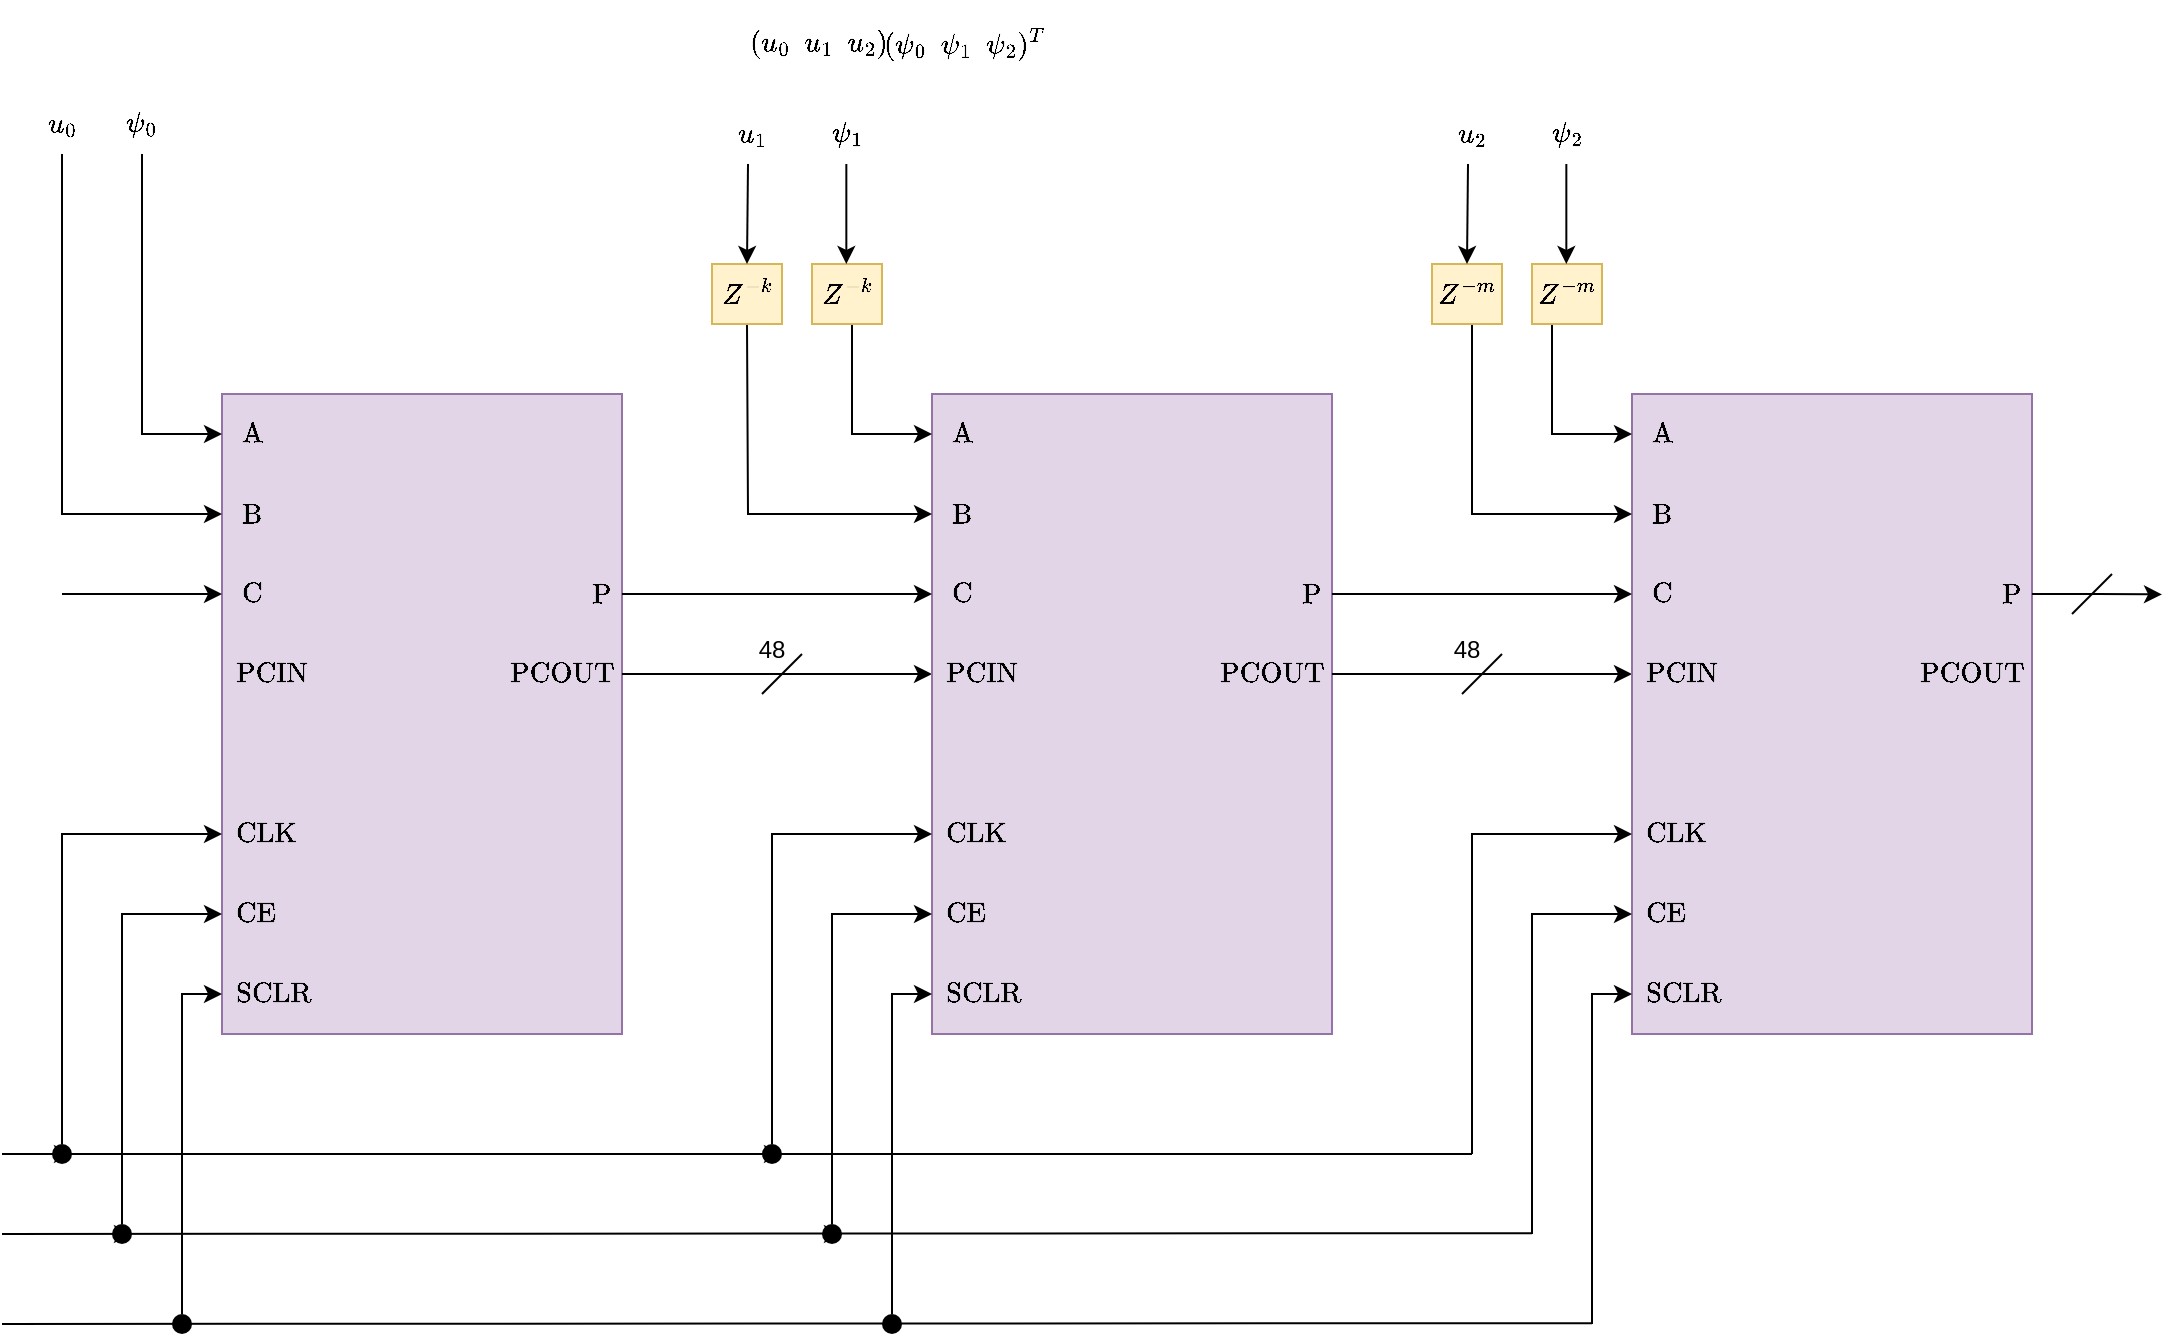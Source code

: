 <mxfile version="24.7.17">
  <diagram name="Page-1" id="CCggzNwdPnybejdQP5kh">
    <mxGraphModel dx="1687" dy="992" grid="1" gridSize="5" guides="1" tooltips="1" connect="1" arrows="1" fold="1" page="1" pageScale="1" pageWidth="1169" pageHeight="827" math="1" shadow="0">
      <root>
        <mxCell id="0" />
        <mxCell id="1" parent="0" />
        <mxCell id="MrvQO-Zk9B1gZ7Mm1Of_-163" value="" style="rounded=0;whiteSpace=wrap;html=1;movable=1;resizable=1;rotatable=1;deletable=1;editable=1;locked=0;connectable=1;fillColor=#e1d5e7;strokeColor=#9673a6;" vertex="1" parent="1">
          <mxGeometry x="150" y="215" width="200" height="320" as="geometry" />
        </mxCell>
        <mxCell id="MrvQO-Zk9B1gZ7Mm1Of_-164" value="$$\text{A}$$" style="text;html=1;align=center;verticalAlign=middle;whiteSpace=wrap;rounded=0;" vertex="1" parent="1">
          <mxGeometry x="155" y="220" width="20" height="30" as="geometry" />
        </mxCell>
        <mxCell id="MrvQO-Zk9B1gZ7Mm1Of_-165" value="$$\text{B}$$" style="text;html=1;align=center;verticalAlign=middle;whiteSpace=wrap;rounded=0;" vertex="1" parent="1">
          <mxGeometry x="155" y="260" width="20" height="30" as="geometry" />
        </mxCell>
        <mxCell id="MrvQO-Zk9B1gZ7Mm1Of_-166" value="$$\text{C}$$" style="text;html=1;align=center;verticalAlign=middle;whiteSpace=wrap;rounded=0;" vertex="1" parent="1">
          <mxGeometry x="155" y="300" width="20" height="30" as="geometry" />
        </mxCell>
        <mxCell id="MrvQO-Zk9B1gZ7Mm1Of_-167" value="$$\text{PCIN}$$" style="text;html=1;align=center;verticalAlign=middle;whiteSpace=wrap;rounded=0;" vertex="1" parent="1">
          <mxGeometry x="150" y="340" width="50" height="30" as="geometry" />
        </mxCell>
        <mxCell id="MrvQO-Zk9B1gZ7Mm1Of_-168" value="$$\text{CLK}$$" style="text;html=1;align=center;verticalAlign=middle;whiteSpace=wrap;rounded=0;" vertex="1" parent="1">
          <mxGeometry x="155" y="420" width="35" height="30" as="geometry" />
        </mxCell>
        <mxCell id="MrvQO-Zk9B1gZ7Mm1Of_-169" value="$$\text{CE}$$" style="text;html=1;align=center;verticalAlign=middle;whiteSpace=wrap;rounded=0;" vertex="1" parent="1">
          <mxGeometry x="155" y="460" width="25" height="30" as="geometry" />
        </mxCell>
        <mxCell id="MrvQO-Zk9B1gZ7Mm1Of_-170" value="$$\text{SCLR}$$" style="text;html=1;align=center;verticalAlign=middle;whiteSpace=wrap;rounded=0;" vertex="1" parent="1">
          <mxGeometry x="157.5" y="500" width="35" height="30" as="geometry" />
        </mxCell>
        <mxCell id="MrvQO-Zk9B1gZ7Mm1Of_-172" value="$$\text{P}$$" style="text;html=1;align=center;verticalAlign=middle;whiteSpace=wrap;rounded=0;" vertex="1" parent="1">
          <mxGeometry x="330" y="300" width="20" height="30" as="geometry" />
        </mxCell>
        <mxCell id="MrvQO-Zk9B1gZ7Mm1Of_-209" style="edgeStyle=orthogonalEdgeStyle;rounded=0;orthogonalLoop=1;jettySize=auto;html=1;exitX=1;exitY=0.5;exitDx=0;exitDy=0;entryX=0;entryY=0.5;entryDx=0;entryDy=0;" edge="1" parent="1" source="MrvQO-Zk9B1gZ7Mm1Of_-173" target="MrvQO-Zk9B1gZ7Mm1Of_-191">
          <mxGeometry relative="1" as="geometry" />
        </mxCell>
        <mxCell id="MrvQO-Zk9B1gZ7Mm1Of_-173" value="$$\text{PCOUT}$$" style="text;html=1;align=center;verticalAlign=middle;whiteSpace=wrap;rounded=0;" vertex="1" parent="1">
          <mxGeometry x="290" y="340" width="60" height="30" as="geometry" />
        </mxCell>
        <mxCell id="MrvQO-Zk9B1gZ7Mm1Of_-174" value="" style="endArrow=classic;html=1;rounded=0;" edge="1" parent="1">
          <mxGeometry width="50" height="50" relative="1" as="geometry">
            <mxPoint x="110" y="95" as="sourcePoint" />
            <mxPoint x="150" y="235" as="targetPoint" />
            <Array as="points">
              <mxPoint x="110" y="235" />
            </Array>
          </mxGeometry>
        </mxCell>
        <mxCell id="MrvQO-Zk9B1gZ7Mm1Of_-175" value="" style="endArrow=classic;html=1;rounded=0;" edge="1" parent="1">
          <mxGeometry width="50" height="50" relative="1" as="geometry">
            <mxPoint x="70" y="95" as="sourcePoint" />
            <mxPoint x="150" y="275" as="targetPoint" />
            <Array as="points">
              <mxPoint x="70" y="275" />
            </Array>
          </mxGeometry>
        </mxCell>
        <mxCell id="MrvQO-Zk9B1gZ7Mm1Of_-176" value="" style="endArrow=classic;html=1;rounded=0;" edge="1" parent="1">
          <mxGeometry width="50" height="50" relative="1" as="geometry">
            <mxPoint x="70" y="315" as="sourcePoint" />
            <mxPoint x="150" y="315" as="targetPoint" />
          </mxGeometry>
        </mxCell>
        <mxCell id="MrvQO-Zk9B1gZ7Mm1Of_-177" value="" style="endArrow=classic;html=1;rounded=0;" edge="1" parent="1" source="MrvQO-Zk9B1gZ7Mm1Of_-181">
          <mxGeometry width="50" height="50" relative="1" as="geometry">
            <mxPoint x="70" y="595" as="sourcePoint" />
            <mxPoint x="150" y="435" as="targetPoint" />
            <Array as="points">
              <mxPoint x="70" y="435" />
            </Array>
          </mxGeometry>
        </mxCell>
        <mxCell id="MrvQO-Zk9B1gZ7Mm1Of_-179" value="" style="endArrow=classic;html=1;rounded=0;" edge="1" parent="1" source="MrvQO-Zk9B1gZ7Mm1Of_-183">
          <mxGeometry width="50" height="50" relative="1" as="geometry">
            <mxPoint x="100" y="635" as="sourcePoint" />
            <mxPoint x="150" y="475" as="targetPoint" />
            <Array as="points">
              <mxPoint x="100" y="475" />
            </Array>
          </mxGeometry>
        </mxCell>
        <mxCell id="MrvQO-Zk9B1gZ7Mm1Of_-180" value="" style="endArrow=classic;html=1;rounded=0;" edge="1" parent="1" source="MrvQO-Zk9B1gZ7Mm1Of_-185">
          <mxGeometry width="50" height="50" relative="1" as="geometry">
            <mxPoint x="130" y="675" as="sourcePoint" />
            <mxPoint x="150" y="515" as="targetPoint" />
            <Array as="points">
              <mxPoint x="130" y="515" />
            </Array>
          </mxGeometry>
        </mxCell>
        <mxCell id="MrvQO-Zk9B1gZ7Mm1Of_-182" value="" style="endArrow=classic;html=1;rounded=0;" edge="1" parent="1" target="MrvQO-Zk9B1gZ7Mm1Of_-181">
          <mxGeometry width="50" height="50" relative="1" as="geometry">
            <mxPoint x="70" y="595" as="sourcePoint" />
            <mxPoint x="150" y="435" as="targetPoint" />
            <Array as="points" />
          </mxGeometry>
        </mxCell>
        <mxCell id="MrvQO-Zk9B1gZ7Mm1Of_-181" value="" style="shape=ellipse;fillColor=#000000;strokeColor=none;html=1;sketch=0;" vertex="1" parent="1">
          <mxGeometry x="65" y="590" width="10" height="10" as="geometry" />
        </mxCell>
        <mxCell id="MrvQO-Zk9B1gZ7Mm1Of_-184" value="" style="endArrow=classic;html=1;rounded=0;" edge="1" parent="1" target="MrvQO-Zk9B1gZ7Mm1Of_-183">
          <mxGeometry width="50" height="50" relative="1" as="geometry">
            <mxPoint x="100" y="635" as="sourcePoint" />
            <mxPoint x="150" y="475" as="targetPoint" />
            <Array as="points" />
          </mxGeometry>
        </mxCell>
        <mxCell id="MrvQO-Zk9B1gZ7Mm1Of_-183" value="" style="shape=ellipse;fillColor=#000000;strokeColor=none;html=1;sketch=0;" vertex="1" parent="1">
          <mxGeometry x="95" y="630" width="10" height="10" as="geometry" />
        </mxCell>
        <mxCell id="MrvQO-Zk9B1gZ7Mm1Of_-186" value="" style="endArrow=classic;html=1;rounded=0;" edge="1" parent="1" target="MrvQO-Zk9B1gZ7Mm1Of_-185">
          <mxGeometry width="50" height="50" relative="1" as="geometry">
            <mxPoint x="130" y="675" as="sourcePoint" />
            <mxPoint x="150" y="515" as="targetPoint" />
            <Array as="points" />
          </mxGeometry>
        </mxCell>
        <mxCell id="MrvQO-Zk9B1gZ7Mm1Of_-185" value="" style="shape=ellipse;fillColor=#000000;strokeColor=none;html=1;sketch=0;" vertex="1" parent="1">
          <mxGeometry x="125" y="675" width="10" height="10" as="geometry" />
        </mxCell>
        <mxCell id="MrvQO-Zk9B1gZ7Mm1Of_-187" value="" style="rounded=0;whiteSpace=wrap;html=1;movable=1;resizable=1;rotatable=1;deletable=1;editable=1;locked=0;connectable=1;fillColor=#e1d5e7;strokeColor=#9673a6;" vertex="1" parent="1">
          <mxGeometry x="505" y="215" width="200" height="320" as="geometry" />
        </mxCell>
        <mxCell id="MrvQO-Zk9B1gZ7Mm1Of_-188" value="$$\text{A}$$" style="text;html=1;align=center;verticalAlign=middle;whiteSpace=wrap;rounded=0;" vertex="1" parent="1">
          <mxGeometry x="510" y="220" width="20" height="30" as="geometry" />
        </mxCell>
        <mxCell id="MrvQO-Zk9B1gZ7Mm1Of_-189" value="$$\text{B}$$" style="text;html=1;align=center;verticalAlign=middle;whiteSpace=wrap;rounded=0;" vertex="1" parent="1">
          <mxGeometry x="510" y="260" width="20" height="30" as="geometry" />
        </mxCell>
        <mxCell id="MrvQO-Zk9B1gZ7Mm1Of_-190" value="$$\text{C}$$" style="text;html=1;align=center;verticalAlign=middle;whiteSpace=wrap;rounded=0;" vertex="1" parent="1">
          <mxGeometry x="510" y="300" width="20" height="30" as="geometry" />
        </mxCell>
        <mxCell id="MrvQO-Zk9B1gZ7Mm1Of_-191" value="$$\text{PCIN}$$" style="text;html=1;align=center;verticalAlign=middle;whiteSpace=wrap;rounded=0;" vertex="1" parent="1">
          <mxGeometry x="505" y="340" width="50" height="30" as="geometry" />
        </mxCell>
        <mxCell id="MrvQO-Zk9B1gZ7Mm1Of_-192" value="$$\text{CLK}$$" style="text;html=1;align=center;verticalAlign=middle;whiteSpace=wrap;rounded=0;" vertex="1" parent="1">
          <mxGeometry x="510" y="420" width="35" height="30" as="geometry" />
        </mxCell>
        <mxCell id="MrvQO-Zk9B1gZ7Mm1Of_-193" value="$$\text{CE}$$" style="text;html=1;align=center;verticalAlign=middle;whiteSpace=wrap;rounded=0;" vertex="1" parent="1">
          <mxGeometry x="510" y="460" width="25" height="30" as="geometry" />
        </mxCell>
        <mxCell id="MrvQO-Zk9B1gZ7Mm1Of_-194" value="$$\text{SCLR}$$" style="text;html=1;align=center;verticalAlign=middle;whiteSpace=wrap;rounded=0;" vertex="1" parent="1">
          <mxGeometry x="512.5" y="500" width="35" height="30" as="geometry" />
        </mxCell>
        <mxCell id="MrvQO-Zk9B1gZ7Mm1Of_-195" value="$$\text{P}$$" style="text;html=1;align=center;verticalAlign=middle;whiteSpace=wrap;rounded=0;" vertex="1" parent="1">
          <mxGeometry x="685" y="300" width="20" height="30" as="geometry" />
        </mxCell>
        <mxCell id="MrvQO-Zk9B1gZ7Mm1Of_-233" style="edgeStyle=orthogonalEdgeStyle;rounded=0;orthogonalLoop=1;jettySize=auto;html=1;exitX=1;exitY=0.5;exitDx=0;exitDy=0;entryX=0;entryY=0.5;entryDx=0;entryDy=0;" edge="1" parent="1" source="MrvQO-Zk9B1gZ7Mm1Of_-196" target="MrvQO-Zk9B1gZ7Mm1Of_-215">
          <mxGeometry relative="1" as="geometry" />
        </mxCell>
        <mxCell id="MrvQO-Zk9B1gZ7Mm1Of_-196" value="$$\text{PCOUT}$$" style="text;html=1;align=center;verticalAlign=middle;whiteSpace=wrap;rounded=0;" vertex="1" parent="1">
          <mxGeometry x="645" y="340" width="60" height="30" as="geometry" />
        </mxCell>
        <mxCell id="MrvQO-Zk9B1gZ7Mm1Of_-197" value="" style="endArrow=classic;html=1;rounded=0;" edge="1" parent="1">
          <mxGeometry width="50" height="50" relative="1" as="geometry">
            <mxPoint x="465" y="180" as="sourcePoint" />
            <mxPoint x="505" y="235" as="targetPoint" />
            <Array as="points">
              <mxPoint x="465" y="235" />
            </Array>
          </mxGeometry>
        </mxCell>
        <mxCell id="MrvQO-Zk9B1gZ7Mm1Of_-198" value="" style="endArrow=classic;html=1;rounded=0;exitX=0.5;exitY=1;exitDx=0;exitDy=0;" edge="1" parent="1" source="MrvQO-Zk9B1gZ7Mm1Of_-241">
          <mxGeometry width="50" height="50" relative="1" as="geometry">
            <mxPoint x="425" y="180" as="sourcePoint" />
            <mxPoint x="505" y="275" as="targetPoint" />
            <Array as="points">
              <mxPoint x="413" y="275" />
            </Array>
          </mxGeometry>
        </mxCell>
        <mxCell id="MrvQO-Zk9B1gZ7Mm1Of_-199" value="" style="endArrow=classic;html=1;rounded=0;exitX=1;exitY=0.5;exitDx=0;exitDy=0;" edge="1" parent="1" source="MrvQO-Zk9B1gZ7Mm1Of_-172">
          <mxGeometry width="50" height="50" relative="1" as="geometry">
            <mxPoint x="425" y="315" as="sourcePoint" />
            <mxPoint x="505" y="315" as="targetPoint" />
          </mxGeometry>
        </mxCell>
        <mxCell id="MrvQO-Zk9B1gZ7Mm1Of_-200" value="" style="endArrow=classic;html=1;rounded=0;" edge="1" parent="1" source="MrvQO-Zk9B1gZ7Mm1Of_-204">
          <mxGeometry width="50" height="50" relative="1" as="geometry">
            <mxPoint x="425" y="595" as="sourcePoint" />
            <mxPoint x="505" y="435" as="targetPoint" />
            <Array as="points">
              <mxPoint x="425" y="435" />
            </Array>
          </mxGeometry>
        </mxCell>
        <mxCell id="MrvQO-Zk9B1gZ7Mm1Of_-201" value="" style="endArrow=classic;html=1;rounded=0;" edge="1" parent="1" source="MrvQO-Zk9B1gZ7Mm1Of_-206">
          <mxGeometry width="50" height="50" relative="1" as="geometry">
            <mxPoint x="455" y="635" as="sourcePoint" />
            <mxPoint x="505" y="475" as="targetPoint" />
            <Array as="points">
              <mxPoint x="455" y="475" />
            </Array>
          </mxGeometry>
        </mxCell>
        <mxCell id="MrvQO-Zk9B1gZ7Mm1Of_-202" value="" style="endArrow=classic;html=1;rounded=0;" edge="1" parent="1" source="MrvQO-Zk9B1gZ7Mm1Of_-208">
          <mxGeometry width="50" height="50" relative="1" as="geometry">
            <mxPoint x="485" y="675" as="sourcePoint" />
            <mxPoint x="505" y="515" as="targetPoint" />
            <Array as="points">
              <mxPoint x="485" y="515" />
            </Array>
          </mxGeometry>
        </mxCell>
        <mxCell id="MrvQO-Zk9B1gZ7Mm1Of_-203" value="" style="endArrow=classic;html=1;rounded=0;" edge="1" parent="1" target="MrvQO-Zk9B1gZ7Mm1Of_-204">
          <mxGeometry width="50" height="50" relative="1" as="geometry">
            <mxPoint x="425" y="595" as="sourcePoint" />
            <mxPoint x="505" y="435" as="targetPoint" />
            <Array as="points" />
          </mxGeometry>
        </mxCell>
        <mxCell id="MrvQO-Zk9B1gZ7Mm1Of_-204" value="" style="shape=ellipse;fillColor=#000000;strokeColor=none;html=1;sketch=0;" vertex="1" parent="1">
          <mxGeometry x="420" y="590" width="10" height="10" as="geometry" />
        </mxCell>
        <mxCell id="MrvQO-Zk9B1gZ7Mm1Of_-205" value="" style="endArrow=classic;html=1;rounded=0;" edge="1" parent="1" target="MrvQO-Zk9B1gZ7Mm1Of_-206">
          <mxGeometry width="50" height="50" relative="1" as="geometry">
            <mxPoint x="455" y="635" as="sourcePoint" />
            <mxPoint x="505" y="475" as="targetPoint" />
            <Array as="points" />
          </mxGeometry>
        </mxCell>
        <mxCell id="MrvQO-Zk9B1gZ7Mm1Of_-206" value="" style="shape=ellipse;fillColor=#000000;strokeColor=none;html=1;sketch=0;" vertex="1" parent="1">
          <mxGeometry x="450" y="630" width="10" height="10" as="geometry" />
        </mxCell>
        <mxCell id="MrvQO-Zk9B1gZ7Mm1Of_-207" value="" style="endArrow=classic;html=1;rounded=0;" edge="1" parent="1" target="MrvQO-Zk9B1gZ7Mm1Of_-208">
          <mxGeometry width="50" height="50" relative="1" as="geometry">
            <mxPoint x="485" y="675" as="sourcePoint" />
            <mxPoint x="505" y="515" as="targetPoint" />
            <Array as="points" />
          </mxGeometry>
        </mxCell>
        <mxCell id="MrvQO-Zk9B1gZ7Mm1Of_-208" value="" style="shape=ellipse;fillColor=#000000;strokeColor=none;html=1;sketch=0;" vertex="1" parent="1">
          <mxGeometry x="480" y="675" width="10" height="10" as="geometry" />
        </mxCell>
        <mxCell id="MrvQO-Zk9B1gZ7Mm1Of_-211" value="" style="rounded=0;whiteSpace=wrap;html=1;movable=1;resizable=1;rotatable=1;deletable=1;editable=1;locked=0;connectable=1;fillColor=#e1d5e7;strokeColor=#9673a6;" vertex="1" parent="1">
          <mxGeometry x="855" y="215" width="200" height="320" as="geometry" />
        </mxCell>
        <mxCell id="MrvQO-Zk9B1gZ7Mm1Of_-212" value="$$\text{A}$$" style="text;html=1;align=center;verticalAlign=middle;whiteSpace=wrap;rounded=0;" vertex="1" parent="1">
          <mxGeometry x="860" y="220" width="20" height="30" as="geometry" />
        </mxCell>
        <mxCell id="MrvQO-Zk9B1gZ7Mm1Of_-213" value="$$\text{B}$$" style="text;html=1;align=center;verticalAlign=middle;whiteSpace=wrap;rounded=0;" vertex="1" parent="1">
          <mxGeometry x="860" y="260" width="20" height="30" as="geometry" />
        </mxCell>
        <mxCell id="MrvQO-Zk9B1gZ7Mm1Of_-214" value="$$\text{C}$$" style="text;html=1;align=center;verticalAlign=middle;whiteSpace=wrap;rounded=0;" vertex="1" parent="1">
          <mxGeometry x="860" y="300" width="20" height="30" as="geometry" />
        </mxCell>
        <mxCell id="MrvQO-Zk9B1gZ7Mm1Of_-215" value="$$\text{PCIN}$$" style="text;html=1;align=center;verticalAlign=middle;whiteSpace=wrap;rounded=0;" vertex="1" parent="1">
          <mxGeometry x="855" y="340" width="50" height="30" as="geometry" />
        </mxCell>
        <mxCell id="MrvQO-Zk9B1gZ7Mm1Of_-216" value="$$\text{CLK}$$" style="text;html=1;align=center;verticalAlign=middle;whiteSpace=wrap;rounded=0;" vertex="1" parent="1">
          <mxGeometry x="860" y="420" width="35" height="30" as="geometry" />
        </mxCell>
        <mxCell id="MrvQO-Zk9B1gZ7Mm1Of_-217" value="$$\text{CE}$$" style="text;html=1;align=center;verticalAlign=middle;whiteSpace=wrap;rounded=0;" vertex="1" parent="1">
          <mxGeometry x="860" y="460" width="25" height="30" as="geometry" />
        </mxCell>
        <mxCell id="MrvQO-Zk9B1gZ7Mm1Of_-218" value="$$\text{SCLR}$$" style="text;html=1;align=center;verticalAlign=middle;whiteSpace=wrap;rounded=0;" vertex="1" parent="1">
          <mxGeometry x="862.5" y="500" width="35" height="30" as="geometry" />
        </mxCell>
        <mxCell id="MrvQO-Zk9B1gZ7Mm1Of_-261" style="edgeStyle=orthogonalEdgeStyle;rounded=0;orthogonalLoop=1;jettySize=auto;html=1;exitX=1;exitY=0.5;exitDx=0;exitDy=0;" edge="1" parent="1" source="MrvQO-Zk9B1gZ7Mm1Of_-219">
          <mxGeometry relative="1" as="geometry">
            <mxPoint x="1120.0" y="315.222" as="targetPoint" />
          </mxGeometry>
        </mxCell>
        <mxCell id="MrvQO-Zk9B1gZ7Mm1Of_-219" value="$$\text{P}$$" style="text;html=1;align=center;verticalAlign=middle;whiteSpace=wrap;rounded=0;" vertex="1" parent="1">
          <mxGeometry x="1035" y="300" width="20" height="30" as="geometry" />
        </mxCell>
        <mxCell id="MrvQO-Zk9B1gZ7Mm1Of_-220" value="$$\text{PCOUT}$$" style="text;html=1;align=center;verticalAlign=middle;whiteSpace=wrap;rounded=0;" vertex="1" parent="1">
          <mxGeometry x="995" y="340" width="60" height="30" as="geometry" />
        </mxCell>
        <mxCell id="MrvQO-Zk9B1gZ7Mm1Of_-221" value="" style="endArrow=classic;html=1;rounded=0;" edge="1" parent="1">
          <mxGeometry width="50" height="50" relative="1" as="geometry">
            <mxPoint x="815" y="180" as="sourcePoint" />
            <mxPoint x="855" y="235" as="targetPoint" />
            <Array as="points">
              <mxPoint x="815" y="235" />
            </Array>
          </mxGeometry>
        </mxCell>
        <mxCell id="MrvQO-Zk9B1gZ7Mm1Of_-222" value="" style="endArrow=classic;html=1;rounded=0;" edge="1" parent="1">
          <mxGeometry width="50" height="50" relative="1" as="geometry">
            <mxPoint x="775" y="180" as="sourcePoint" />
            <mxPoint x="855" y="275" as="targetPoint" />
            <Array as="points">
              <mxPoint x="775" y="275" />
            </Array>
          </mxGeometry>
        </mxCell>
        <mxCell id="MrvQO-Zk9B1gZ7Mm1Of_-223" value="" style="endArrow=classic;html=1;rounded=0;exitX=1;exitY=0.5;exitDx=0;exitDy=0;" edge="1" parent="1" source="MrvQO-Zk9B1gZ7Mm1Of_-195">
          <mxGeometry width="50" height="50" relative="1" as="geometry">
            <mxPoint x="775" y="315" as="sourcePoint" />
            <mxPoint x="855" y="315" as="targetPoint" />
          </mxGeometry>
        </mxCell>
        <mxCell id="MrvQO-Zk9B1gZ7Mm1Of_-224" value="" style="endArrow=classic;html=1;rounded=0;" edge="1" parent="1">
          <mxGeometry width="50" height="50" relative="1" as="geometry">
            <mxPoint x="775" y="595" as="sourcePoint" />
            <mxPoint x="855" y="435" as="targetPoint" />
            <Array as="points">
              <mxPoint x="775" y="435" />
            </Array>
          </mxGeometry>
        </mxCell>
        <mxCell id="MrvQO-Zk9B1gZ7Mm1Of_-225" value="" style="endArrow=classic;html=1;rounded=0;" edge="1" parent="1">
          <mxGeometry width="50" height="50" relative="1" as="geometry">
            <mxPoint x="805" y="635" as="sourcePoint" />
            <mxPoint x="855" y="475" as="targetPoint" />
            <Array as="points">
              <mxPoint x="805" y="475" />
            </Array>
          </mxGeometry>
        </mxCell>
        <mxCell id="MrvQO-Zk9B1gZ7Mm1Of_-226" value="" style="endArrow=classic;html=1;rounded=0;" edge="1" parent="1">
          <mxGeometry width="50" height="50" relative="1" as="geometry">
            <mxPoint x="835" y="680" as="sourcePoint" />
            <mxPoint x="855" y="515" as="targetPoint" />
            <Array as="points">
              <mxPoint x="835" y="515" />
            </Array>
          </mxGeometry>
        </mxCell>
        <mxCell id="MrvQO-Zk9B1gZ7Mm1Of_-231" value="" style="endArrow=classic;html=1;rounded=0;" edge="1" parent="1">
          <mxGeometry width="50" height="50" relative="1" as="geometry">
            <mxPoint x="835" y="675" as="sourcePoint" />
            <mxPoint x="835" y="675" as="targetPoint" />
            <Array as="points" />
          </mxGeometry>
        </mxCell>
        <mxCell id="MrvQO-Zk9B1gZ7Mm1Of_-234" value="" style="endArrow=none;html=1;rounded=0;" edge="1" parent="1">
          <mxGeometry width="50" height="50" relative="1" as="geometry">
            <mxPoint x="420" y="365" as="sourcePoint" />
            <mxPoint x="440" y="345" as="targetPoint" />
          </mxGeometry>
        </mxCell>
        <mxCell id="MrvQO-Zk9B1gZ7Mm1Of_-235" value="" style="endArrow=none;html=1;rounded=0;" edge="1" parent="1">
          <mxGeometry width="50" height="50" relative="1" as="geometry">
            <mxPoint x="770" y="365" as="sourcePoint" />
            <mxPoint x="790" y="345" as="targetPoint" />
          </mxGeometry>
        </mxCell>
        <mxCell id="MrvQO-Zk9B1gZ7Mm1Of_-236" value="48" style="text;html=1;align=center;verticalAlign=middle;whiteSpace=wrap;rounded=0;" vertex="1" parent="1">
          <mxGeometry x="415" y="330" width="20" height="25" as="geometry" />
        </mxCell>
        <mxCell id="MrvQO-Zk9B1gZ7Mm1Of_-237" value="48" style="text;html=1;align=center;verticalAlign=middle;whiteSpace=wrap;rounded=0;" vertex="1" parent="1">
          <mxGeometry x="760" y="330" width="25" height="25" as="geometry" />
        </mxCell>
        <mxCell id="MrvQO-Zk9B1gZ7Mm1Of_-238" value="" style="endArrow=none;html=1;rounded=0;" edge="1" parent="1">
          <mxGeometry width="50" height="50" relative="1" as="geometry">
            <mxPoint x="40" y="595" as="sourcePoint" />
            <mxPoint x="775" y="595" as="targetPoint" />
          </mxGeometry>
        </mxCell>
        <mxCell id="MrvQO-Zk9B1gZ7Mm1Of_-239" value="" style="endArrow=none;html=1;rounded=0;entryX=0;entryY=0.5;entryDx=0;entryDy=0;" edge="1" parent="1">
          <mxGeometry width="50" height="50" relative="1" as="geometry">
            <mxPoint x="40" y="635" as="sourcePoint" />
            <mxPoint x="805" y="634.58" as="targetPoint" />
          </mxGeometry>
        </mxCell>
        <mxCell id="MrvQO-Zk9B1gZ7Mm1Of_-240" value="" style="endArrow=none;html=1;rounded=0;entryX=0;entryY=0.5;entryDx=0;entryDy=0;" edge="1" parent="1">
          <mxGeometry width="50" height="50" relative="1" as="geometry">
            <mxPoint x="40" y="680" as="sourcePoint" />
            <mxPoint x="835" y="679.58" as="targetPoint" />
          </mxGeometry>
        </mxCell>
        <mxCell id="MrvQO-Zk9B1gZ7Mm1Of_-241" value="$$Z^{-k}$$" style="rounded=0;whiteSpace=wrap;html=1;fillColor=#fff2cc;strokeColor=#d6b656;" vertex="1" parent="1">
          <mxGeometry x="395" y="150" width="35" height="30" as="geometry" />
        </mxCell>
        <mxCell id="MrvQO-Zk9B1gZ7Mm1Of_-245" value="$$Z^{-k}$$" style="rounded=0;whiteSpace=wrap;html=1;fillColor=#fff2cc;strokeColor=#d6b656;" vertex="1" parent="1">
          <mxGeometry x="445" y="150" width="35" height="30" as="geometry" />
        </mxCell>
        <mxCell id="MrvQO-Zk9B1gZ7Mm1Of_-246" value="" style="endArrow=classic;html=1;rounded=0;entryX=0.5;entryY=0;entryDx=0;entryDy=0;" edge="1" parent="1" target="MrvQO-Zk9B1gZ7Mm1Of_-241">
          <mxGeometry width="50" height="50" relative="1" as="geometry">
            <mxPoint x="413" y="100" as="sourcePoint" />
            <mxPoint x="395" y="100" as="targetPoint" />
          </mxGeometry>
        </mxCell>
        <mxCell id="MrvQO-Zk9B1gZ7Mm1Of_-247" value="" style="endArrow=classic;html=1;rounded=0;entryX=0.5;entryY=0;entryDx=0;entryDy=0;" edge="1" parent="1">
          <mxGeometry width="50" height="50" relative="1" as="geometry">
            <mxPoint x="462.17" y="100" as="sourcePoint" />
            <mxPoint x="462.17" y="150" as="targetPoint" />
          </mxGeometry>
        </mxCell>
        <mxCell id="MrvQO-Zk9B1gZ7Mm1Of_-248" value="$$Z^{-m}$$" style="rounded=0;whiteSpace=wrap;html=1;fillColor=#fff2cc;strokeColor=#d6b656;" vertex="1" parent="1">
          <mxGeometry x="755" y="150" width="35" height="30" as="geometry" />
        </mxCell>
        <mxCell id="MrvQO-Zk9B1gZ7Mm1Of_-249" value="$$Z^{-m}$$" style="rounded=0;whiteSpace=wrap;html=1;fillColor=#fff2cc;strokeColor=#d6b656;" vertex="1" parent="1">
          <mxGeometry x="805" y="150" width="35" height="30" as="geometry" />
        </mxCell>
        <mxCell id="MrvQO-Zk9B1gZ7Mm1Of_-250" value="" style="endArrow=classic;html=1;rounded=0;entryX=0.5;entryY=0;entryDx=0;entryDy=0;" edge="1" parent="1" target="MrvQO-Zk9B1gZ7Mm1Of_-248">
          <mxGeometry width="50" height="50" relative="1" as="geometry">
            <mxPoint x="773" y="100" as="sourcePoint" />
            <mxPoint x="755" y="100" as="targetPoint" />
          </mxGeometry>
        </mxCell>
        <mxCell id="MrvQO-Zk9B1gZ7Mm1Of_-251" value="" style="endArrow=classic;html=1;rounded=0;entryX=0.5;entryY=0;entryDx=0;entryDy=0;" edge="1" parent="1">
          <mxGeometry width="50" height="50" relative="1" as="geometry">
            <mxPoint x="822.17" y="100" as="sourcePoint" />
            <mxPoint x="822.17" y="150" as="targetPoint" />
          </mxGeometry>
        </mxCell>
        <mxCell id="MrvQO-Zk9B1gZ7Mm1Of_-252" value="$$u_{0}$$" style="text;html=1;align=center;verticalAlign=middle;whiteSpace=wrap;rounded=0;" vertex="1" parent="1">
          <mxGeometry x="55" y="65" width="30" height="30" as="geometry" />
        </mxCell>
        <mxCell id="MrvQO-Zk9B1gZ7Mm1Of_-253" value="$$\psi_{0}$$" style="text;html=1;align=center;verticalAlign=middle;whiteSpace=wrap;rounded=0;" vertex="1" parent="1">
          <mxGeometry x="95" y="65" width="30" height="30" as="geometry" />
        </mxCell>
        <mxCell id="MrvQO-Zk9B1gZ7Mm1Of_-254" value="$$\psi_{1}$$" style="text;html=1;align=center;verticalAlign=middle;whiteSpace=wrap;rounded=0;" vertex="1" parent="1">
          <mxGeometry x="447.5" y="70" width="30" height="30" as="geometry" />
        </mxCell>
        <mxCell id="MrvQO-Zk9B1gZ7Mm1Of_-255" value="$$u_{1}$$" style="text;html=1;align=center;verticalAlign=middle;whiteSpace=wrap;rounded=0;" vertex="1" parent="1">
          <mxGeometry x="400" y="70" width="30" height="30" as="geometry" />
        </mxCell>
        <mxCell id="MrvQO-Zk9B1gZ7Mm1Of_-256" value="$$\psi_{2}$$" style="text;html=1;align=center;verticalAlign=middle;whiteSpace=wrap;rounded=0;" vertex="1" parent="1">
          <mxGeometry x="807.5" y="70" width="30" height="30" as="geometry" />
        </mxCell>
        <mxCell id="MrvQO-Zk9B1gZ7Mm1Of_-257" value="$$u_{2}$$" style="text;html=1;align=center;verticalAlign=middle;whiteSpace=wrap;rounded=0;" vertex="1" parent="1">
          <mxGeometry x="760" y="70" width="30" height="30" as="geometry" />
        </mxCell>
        <mxCell id="MrvQO-Zk9B1gZ7Mm1Of_-258" value="$$(u_0 ~~u_1 ~~u_2)$$" style="text;html=1;align=center;verticalAlign=middle;whiteSpace=wrap;rounded=0;" vertex="1" parent="1">
          <mxGeometry x="412.5" y="25" width="70" height="30" as="geometry" />
        </mxCell>
        <mxCell id="MrvQO-Zk9B1gZ7Mm1Of_-260" value="$$(\psi_0~~\psi_1~~\psi_2)^T$$" style="text;html=1;align=center;verticalAlign=middle;whiteSpace=wrap;rounded=0;" vertex="1" parent="1">
          <mxGeometry x="485" y="25" width="72.5" height="30" as="geometry" />
        </mxCell>
        <mxCell id="MrvQO-Zk9B1gZ7Mm1Of_-262" value="" style="endArrow=none;html=1;rounded=0;" edge="1" parent="1">
          <mxGeometry width="50" height="50" relative="1" as="geometry">
            <mxPoint x="1075" y="325" as="sourcePoint" />
            <mxPoint x="1095" y="305" as="targetPoint" />
          </mxGeometry>
        </mxCell>
      </root>
    </mxGraphModel>
  </diagram>
</mxfile>
